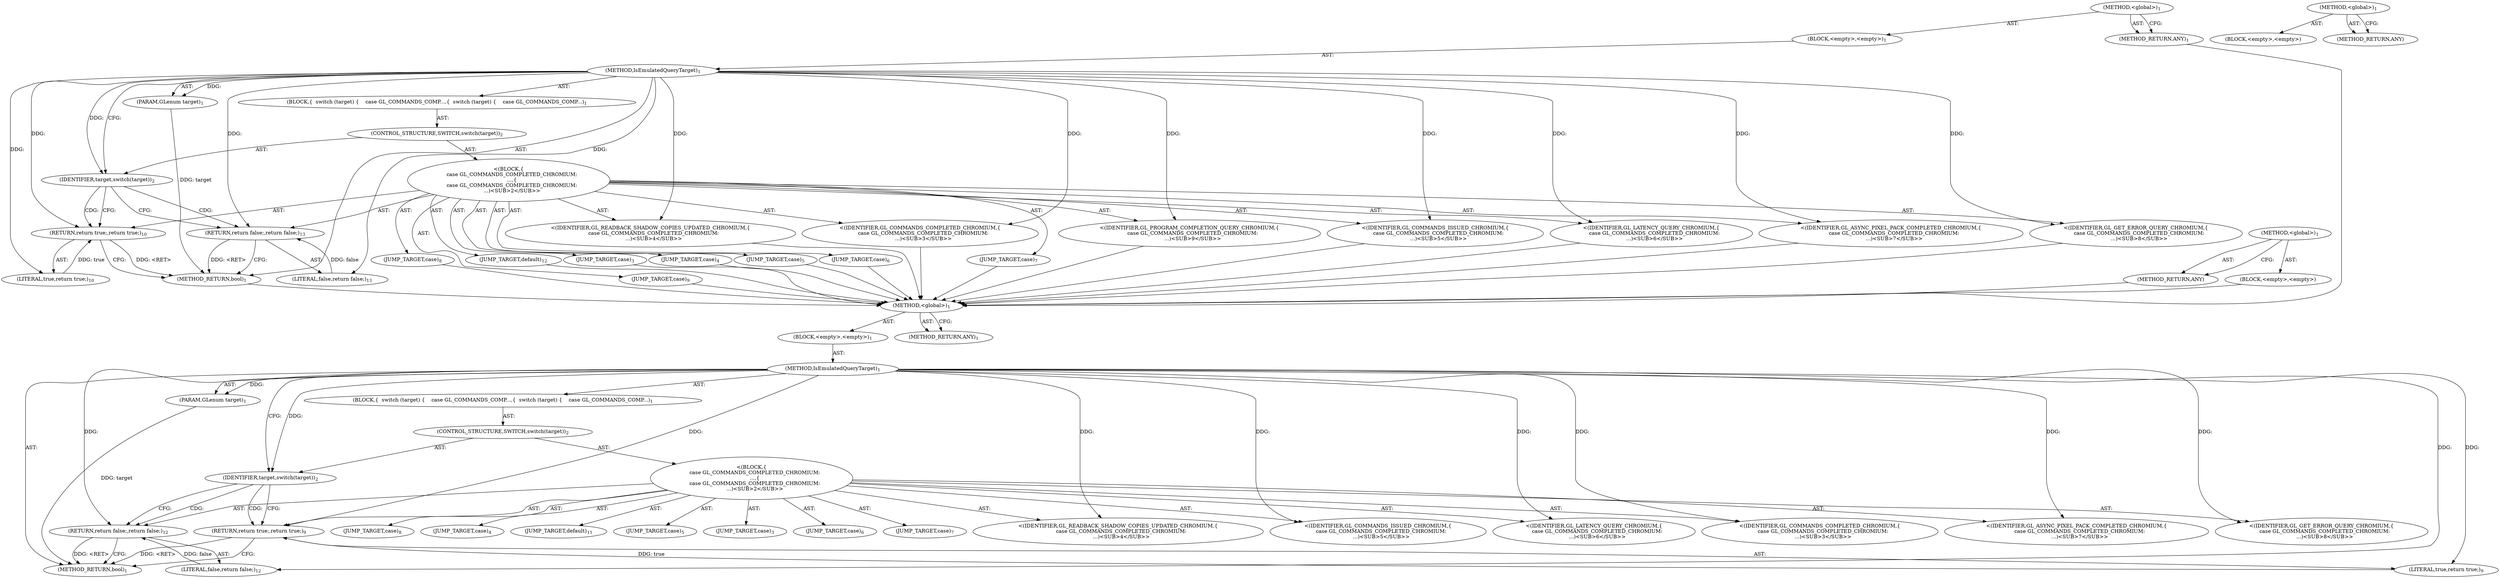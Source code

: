 digraph "&lt;global&gt;" {
vulnerable_6 [label=<(METHOD,&lt;global&gt;)<SUB>1</SUB>>];
vulnerable_7 [label=<(BLOCK,&lt;empty&gt;,&lt;empty&gt;)<SUB>1</SUB>>];
vulnerable_8 [label=<(METHOD,IsEmulatedQueryTarget)<SUB>1</SUB>>];
vulnerable_9 [label=<(PARAM,GLenum target)<SUB>1</SUB>>];
vulnerable_10 [label=<(BLOCK,{
  switch (target) {
    case GL_COMMANDS_COMP...,{
  switch (target) {
    case GL_COMMANDS_COMP...)<SUB>1</SUB>>];
vulnerable_11 [label=<(CONTROL_STRUCTURE,SWITCH,switch(target))<SUB>2</SUB>>];
vulnerable_12 [label=<(IDENTIFIER,target,switch(target))<SUB>2</SUB>>];
vulnerable_13 [label="<(BLOCK,{
    case GL_COMMANDS_COMPLETED_CHROMIUM:
    ...,{
    case GL_COMMANDS_COMPLETED_CHROMIUM:
    ...)<SUB>2</SUB>>"];
vulnerable_14 [label=<(JUMP_TARGET,case)<SUB>3</SUB>>];
vulnerable_15 [label="<(IDENTIFIER,GL_COMMANDS_COMPLETED_CHROMIUM,{
    case GL_COMMANDS_COMPLETED_CHROMIUM:
    ...)<SUB>3</SUB>>"];
vulnerable_16 [label=<(JUMP_TARGET,case)<SUB>4</SUB>>];
vulnerable_17 [label="<(IDENTIFIER,GL_READBACK_SHADOW_COPIES_UPDATED_CHROMIUM,{
    case GL_COMMANDS_COMPLETED_CHROMIUM:
    ...)<SUB>4</SUB>>"];
vulnerable_18 [label=<(JUMP_TARGET,case)<SUB>5</SUB>>];
vulnerable_19 [label="<(IDENTIFIER,GL_COMMANDS_ISSUED_CHROMIUM,{
    case GL_COMMANDS_COMPLETED_CHROMIUM:
    ...)<SUB>5</SUB>>"];
vulnerable_20 [label=<(JUMP_TARGET,case)<SUB>6</SUB>>];
vulnerable_21 [label="<(IDENTIFIER,GL_LATENCY_QUERY_CHROMIUM,{
    case GL_COMMANDS_COMPLETED_CHROMIUM:
    ...)<SUB>6</SUB>>"];
vulnerable_22 [label=<(JUMP_TARGET,case)<SUB>7</SUB>>];
vulnerable_23 [label="<(IDENTIFIER,GL_ASYNC_PIXEL_PACK_COMPLETED_CHROMIUM,{
    case GL_COMMANDS_COMPLETED_CHROMIUM:
    ...)<SUB>7</SUB>>"];
vulnerable_24 [label=<(JUMP_TARGET,case)<SUB>8</SUB>>];
vulnerable_25 [label="<(IDENTIFIER,GL_GET_ERROR_QUERY_CHROMIUM,{
    case GL_COMMANDS_COMPLETED_CHROMIUM:
    ...)<SUB>8</SUB>>"];
vulnerable_26 [label=<(RETURN,return true;,return true;)<SUB>9</SUB>>];
vulnerable_27 [label=<(LITERAL,true,return true;)<SUB>9</SUB>>];
vulnerable_28 [label=<(JUMP_TARGET,default)<SUB>11</SUB>>];
vulnerable_29 [label=<(RETURN,return false;,return false;)<SUB>12</SUB>>];
vulnerable_30 [label=<(LITERAL,false,return false;)<SUB>12</SUB>>];
vulnerable_31 [label=<(METHOD_RETURN,bool)<SUB>1</SUB>>];
vulnerable_33 [label=<(METHOD_RETURN,ANY)<SUB>1</SUB>>];
vulnerable_44 [label=<(METHOD,&lt;global&gt;)<SUB>1</SUB>>];
vulnerable_45 [label=<(BLOCK,&lt;empty&gt;,&lt;empty&gt;)>];
vulnerable_46 [label=<(METHOD_RETURN,ANY)>];
fixed_6 [label=<(METHOD,&lt;global&gt;)<SUB>1</SUB>>];
fixed_7 [label=<(BLOCK,&lt;empty&gt;,&lt;empty&gt;)<SUB>1</SUB>>];
fixed_8 [label=<(METHOD,IsEmulatedQueryTarget)<SUB>1</SUB>>];
fixed_9 [label=<(PARAM,GLenum target)<SUB>1</SUB>>];
fixed_10 [label=<(BLOCK,{
  switch (target) {
    case GL_COMMANDS_COMP...,{
  switch (target) {
    case GL_COMMANDS_COMP...)<SUB>1</SUB>>];
fixed_11 [label=<(CONTROL_STRUCTURE,SWITCH,switch(target))<SUB>2</SUB>>];
fixed_12 [label=<(IDENTIFIER,target,switch(target))<SUB>2</SUB>>];
fixed_13 [label="<(BLOCK,{
    case GL_COMMANDS_COMPLETED_CHROMIUM:
    ...,{
    case GL_COMMANDS_COMPLETED_CHROMIUM:
    ...)<SUB>2</SUB>>"];
fixed_14 [label=<(JUMP_TARGET,case)<SUB>3</SUB>>];
fixed_15 [label="<(IDENTIFIER,GL_COMMANDS_COMPLETED_CHROMIUM,{
    case GL_COMMANDS_COMPLETED_CHROMIUM:
    ...)<SUB>3</SUB>>"];
fixed_16 [label=<(JUMP_TARGET,case)<SUB>4</SUB>>];
fixed_17 [label="<(IDENTIFIER,GL_READBACK_SHADOW_COPIES_UPDATED_CHROMIUM,{
    case GL_COMMANDS_COMPLETED_CHROMIUM:
    ...)<SUB>4</SUB>>"];
fixed_18 [label=<(JUMP_TARGET,case)<SUB>5</SUB>>];
fixed_19 [label="<(IDENTIFIER,GL_COMMANDS_ISSUED_CHROMIUM,{
    case GL_COMMANDS_COMPLETED_CHROMIUM:
    ...)<SUB>5</SUB>>"];
fixed_20 [label=<(JUMP_TARGET,case)<SUB>6</SUB>>];
fixed_21 [label="<(IDENTIFIER,GL_LATENCY_QUERY_CHROMIUM,{
    case GL_COMMANDS_COMPLETED_CHROMIUM:
    ...)<SUB>6</SUB>>"];
fixed_22 [label=<(JUMP_TARGET,case)<SUB>7</SUB>>];
fixed_23 [label="<(IDENTIFIER,GL_ASYNC_PIXEL_PACK_COMPLETED_CHROMIUM,{
    case GL_COMMANDS_COMPLETED_CHROMIUM:
    ...)<SUB>7</SUB>>"];
fixed_24 [label=<(JUMP_TARGET,case)<SUB>8</SUB>>];
fixed_25 [label="<(IDENTIFIER,GL_GET_ERROR_QUERY_CHROMIUM,{
    case GL_COMMANDS_COMPLETED_CHROMIUM:
    ...)<SUB>8</SUB>>"];
fixed_26 [label=<(JUMP_TARGET,case)<SUB>9</SUB>>];
fixed_27 [label="<(IDENTIFIER,GL_PROGRAM_COMPLETION_QUERY_CHROMIUM,{
    case GL_COMMANDS_COMPLETED_CHROMIUM:
    ...)<SUB>9</SUB>>"];
fixed_28 [label=<(RETURN,return true;,return true;)<SUB>10</SUB>>];
fixed_29 [label=<(LITERAL,true,return true;)<SUB>10</SUB>>];
fixed_30 [label=<(JUMP_TARGET,default)<SUB>12</SUB>>];
fixed_31 [label=<(RETURN,return false;,return false;)<SUB>13</SUB>>];
fixed_32 [label=<(LITERAL,false,return false;)<SUB>13</SUB>>];
fixed_33 [label=<(METHOD_RETURN,bool)<SUB>1</SUB>>];
fixed_35 [label=<(METHOD_RETURN,ANY)<SUB>1</SUB>>];
fixed_46 [label=<(METHOD,&lt;global&gt;)<SUB>1</SUB>>];
fixed_47 [label=<(BLOCK,&lt;empty&gt;,&lt;empty&gt;)>];
fixed_48 [label=<(METHOD_RETURN,ANY)>];
vulnerable_6 -> vulnerable_7  [key=0, label="AST: "];
vulnerable_6 -> vulnerable_33  [key=0, label="AST: "];
vulnerable_6 -> vulnerable_33  [key=1, label="CFG: "];
vulnerable_7 -> vulnerable_8  [key=0, label="AST: "];
vulnerable_8 -> vulnerable_9  [key=0, label="AST: "];
vulnerable_8 -> vulnerable_9  [key=1, label="DDG: "];
vulnerable_8 -> vulnerable_10  [key=0, label="AST: "];
vulnerable_8 -> vulnerable_31  [key=0, label="AST: "];
vulnerable_8 -> vulnerable_12  [key=0, label="CFG: "];
vulnerable_8 -> vulnerable_12  [key=1, label="DDG: "];
vulnerable_8 -> vulnerable_15  [key=0, label="DDG: "];
vulnerable_8 -> vulnerable_17  [key=0, label="DDG: "];
vulnerable_8 -> vulnerable_19  [key=0, label="DDG: "];
vulnerable_8 -> vulnerable_21  [key=0, label="DDG: "];
vulnerable_8 -> vulnerable_23  [key=0, label="DDG: "];
vulnerable_8 -> vulnerable_25  [key=0, label="DDG: "];
vulnerable_8 -> vulnerable_26  [key=0, label="DDG: "];
vulnerable_8 -> vulnerable_29  [key=0, label="DDG: "];
vulnerable_8 -> vulnerable_27  [key=0, label="DDG: "];
vulnerable_8 -> vulnerable_30  [key=0, label="DDG: "];
vulnerable_9 -> vulnerable_31  [key=0, label="DDG: target"];
vulnerable_10 -> vulnerable_11  [key=0, label="AST: "];
vulnerable_11 -> vulnerable_12  [key=0, label="AST: "];
vulnerable_11 -> vulnerable_13  [key=0, label="AST: "];
vulnerable_12 -> vulnerable_26  [key=0, label="CFG: "];
vulnerable_12 -> vulnerable_26  [key=1, label="CDG: "];
vulnerable_12 -> vulnerable_29  [key=0, label="CFG: "];
vulnerable_12 -> vulnerable_29  [key=1, label="CDG: "];
vulnerable_13 -> vulnerable_14  [key=0, label="AST: "];
vulnerable_13 -> vulnerable_15  [key=0, label="AST: "];
vulnerable_13 -> vulnerable_16  [key=0, label="AST: "];
vulnerable_13 -> vulnerable_17  [key=0, label="AST: "];
vulnerable_13 -> vulnerable_18  [key=0, label="AST: "];
vulnerable_13 -> vulnerable_19  [key=0, label="AST: "];
vulnerable_13 -> vulnerable_20  [key=0, label="AST: "];
vulnerable_13 -> vulnerable_21  [key=0, label="AST: "];
vulnerable_13 -> vulnerable_22  [key=0, label="AST: "];
vulnerable_13 -> vulnerable_23  [key=0, label="AST: "];
vulnerable_13 -> vulnerable_24  [key=0, label="AST: "];
vulnerable_13 -> vulnerable_25  [key=0, label="AST: "];
vulnerable_13 -> vulnerable_26  [key=0, label="AST: "];
vulnerable_13 -> vulnerable_28  [key=0, label="AST: "];
vulnerable_13 -> vulnerable_29  [key=0, label="AST: "];
vulnerable_26 -> vulnerable_27  [key=0, label="AST: "];
vulnerable_26 -> vulnerable_31  [key=0, label="CFG: "];
vulnerable_26 -> vulnerable_31  [key=1, label="DDG: &lt;RET&gt;"];
vulnerable_27 -> vulnerable_26  [key=0, label="DDG: true"];
vulnerable_29 -> vulnerable_30  [key=0, label="AST: "];
vulnerable_29 -> vulnerable_31  [key=0, label="CFG: "];
vulnerable_29 -> vulnerable_31  [key=1, label="DDG: &lt;RET&gt;"];
vulnerable_30 -> vulnerable_29  [key=0, label="DDG: false"];
vulnerable_44 -> vulnerable_45  [key=0, label="AST: "];
vulnerable_44 -> vulnerable_46  [key=0, label="AST: "];
vulnerable_44 -> vulnerable_46  [key=1, label="CFG: "];
fixed_6 -> fixed_7  [key=0, label="AST: "];
fixed_6 -> fixed_35  [key=0, label="AST: "];
fixed_6 -> fixed_35  [key=1, label="CFG: "];
fixed_7 -> fixed_8  [key=0, label="AST: "];
fixed_8 -> fixed_9  [key=0, label="AST: "];
fixed_8 -> fixed_9  [key=1, label="DDG: "];
fixed_8 -> fixed_10  [key=0, label="AST: "];
fixed_8 -> fixed_33  [key=0, label="AST: "];
fixed_8 -> fixed_12  [key=0, label="CFG: "];
fixed_8 -> fixed_12  [key=1, label="DDG: "];
fixed_8 -> fixed_15  [key=0, label="DDG: "];
fixed_8 -> fixed_17  [key=0, label="DDG: "];
fixed_8 -> fixed_19  [key=0, label="DDG: "];
fixed_8 -> fixed_21  [key=0, label="DDG: "];
fixed_8 -> fixed_23  [key=0, label="DDG: "];
fixed_8 -> fixed_25  [key=0, label="DDG: "];
fixed_8 -> fixed_27  [key=0, label="DDG: "];
fixed_8 -> fixed_28  [key=0, label="DDG: "];
fixed_8 -> fixed_31  [key=0, label="DDG: "];
fixed_8 -> fixed_29  [key=0, label="DDG: "];
fixed_8 -> fixed_32  [key=0, label="DDG: "];
fixed_9 -> fixed_33  [key=0, label="DDG: target"];
fixed_10 -> fixed_11  [key=0, label="AST: "];
fixed_11 -> fixed_12  [key=0, label="AST: "];
fixed_11 -> fixed_13  [key=0, label="AST: "];
fixed_12 -> fixed_28  [key=0, label="CFG: "];
fixed_12 -> fixed_28  [key=1, label="CDG: "];
fixed_12 -> fixed_31  [key=0, label="CFG: "];
fixed_12 -> fixed_31  [key=1, label="CDG: "];
fixed_13 -> fixed_14  [key=0, label="AST: "];
fixed_13 -> fixed_15  [key=0, label="AST: "];
fixed_13 -> fixed_16  [key=0, label="AST: "];
fixed_13 -> fixed_17  [key=0, label="AST: "];
fixed_13 -> fixed_18  [key=0, label="AST: "];
fixed_13 -> fixed_19  [key=0, label="AST: "];
fixed_13 -> fixed_20  [key=0, label="AST: "];
fixed_13 -> fixed_21  [key=0, label="AST: "];
fixed_13 -> fixed_22  [key=0, label="AST: "];
fixed_13 -> fixed_23  [key=0, label="AST: "];
fixed_13 -> fixed_24  [key=0, label="AST: "];
fixed_13 -> fixed_25  [key=0, label="AST: "];
fixed_13 -> fixed_26  [key=0, label="AST: "];
fixed_13 -> fixed_27  [key=0, label="AST: "];
fixed_13 -> fixed_28  [key=0, label="AST: "];
fixed_13 -> fixed_30  [key=0, label="AST: "];
fixed_13 -> fixed_31  [key=0, label="AST: "];
fixed_14 -> vulnerable_6  [key=0];
fixed_15 -> vulnerable_6  [key=0];
fixed_16 -> vulnerable_6  [key=0];
fixed_17 -> vulnerable_6  [key=0];
fixed_18 -> vulnerable_6  [key=0];
fixed_19 -> vulnerable_6  [key=0];
fixed_20 -> vulnerable_6  [key=0];
fixed_21 -> vulnerable_6  [key=0];
fixed_22 -> vulnerable_6  [key=0];
fixed_23 -> vulnerable_6  [key=0];
fixed_24 -> vulnerable_6  [key=0];
fixed_25 -> vulnerable_6  [key=0];
fixed_26 -> vulnerable_6  [key=0];
fixed_27 -> vulnerable_6  [key=0];
fixed_28 -> fixed_29  [key=0, label="AST: "];
fixed_28 -> fixed_33  [key=0, label="CFG: "];
fixed_28 -> fixed_33  [key=1, label="DDG: &lt;RET&gt;"];
fixed_29 -> fixed_28  [key=0, label="DDG: true"];
fixed_30 -> vulnerable_6  [key=0];
fixed_31 -> fixed_32  [key=0, label="AST: "];
fixed_31 -> fixed_33  [key=0, label="CFG: "];
fixed_31 -> fixed_33  [key=1, label="DDG: &lt;RET&gt;"];
fixed_32 -> fixed_31  [key=0, label="DDG: false"];
fixed_33 -> vulnerable_6  [key=0];
fixed_35 -> vulnerable_6  [key=0];
fixed_46 -> fixed_47  [key=0, label="AST: "];
fixed_46 -> fixed_48  [key=0, label="AST: "];
fixed_46 -> fixed_48  [key=1, label="CFG: "];
fixed_47 -> vulnerable_6  [key=0];
fixed_48 -> vulnerable_6  [key=0];
}
